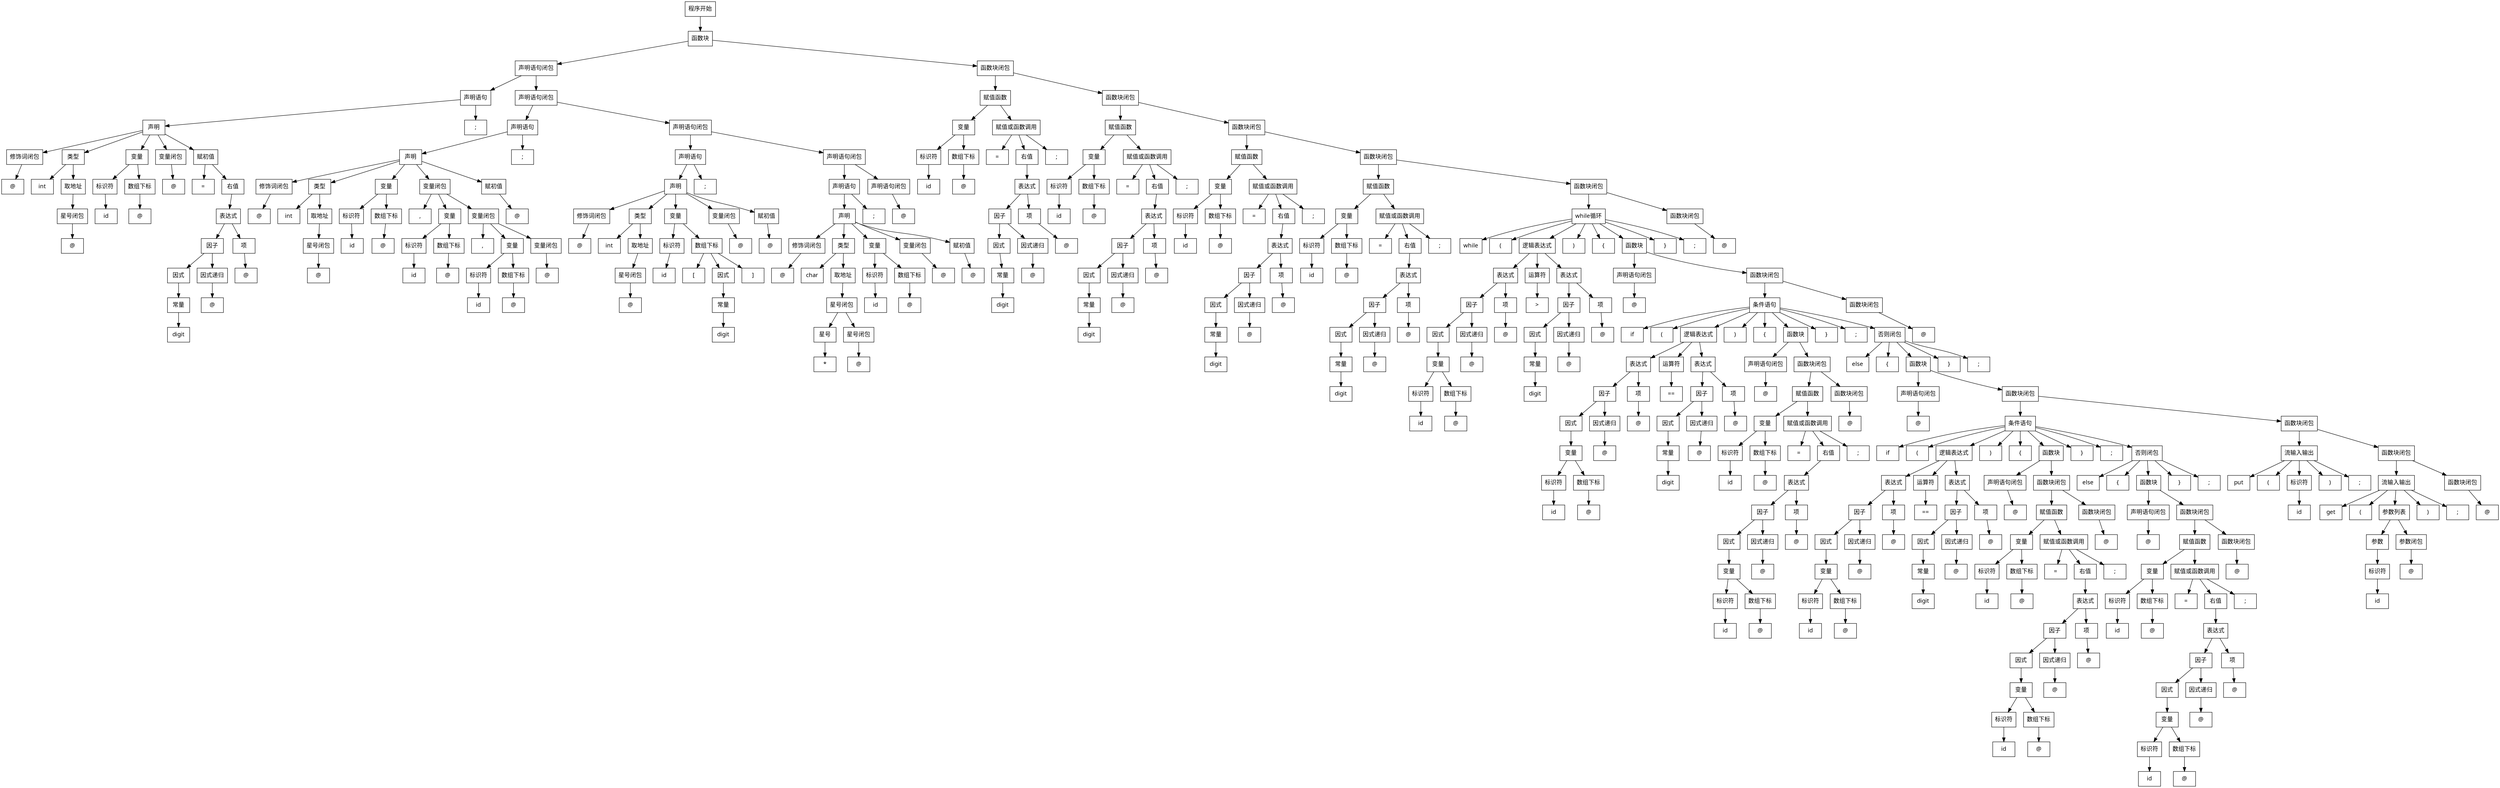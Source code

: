 digraph grammar_tree {
edge [fontname="SimHei"];
node [shape=box, fontname="SimHei"];    "0" [label="程序开始"];
    "1" [label="函数块"];
    "2" [label="声明语句闭包"];
    "3" [label="声明语句"];
    "4" [label="声明"];
    "5" [label="修饰词闭包"];
    "6" [label="@"];
    "7" [label="类型"];
    "8" [label="int"];
    "9" [label="取地址"];
    "10" [label="星号闭包"];
    "11" [label="@"];
    "12" [label="变量"];
    "13" [label="标识符"];
    "14" [label="id"];
    "15" [label="数组下标"];
    "16" [label="@"];
    "17" [label="变量闭包"];
    "18" [label="@"];
    "19" [label="赋初值"];
    "20" [label="="];
    "21" [label="右值"];
    "22" [label="表达式"];
    "23" [label="因子"];
    "24" [label="因式"];
    "25" [label="常量"];
    "26" [label="digit"];
    "27" [label="因式递归"];
    "28" [label="@"];
    "29" [label="项"];
    "30" [label="@"];
    "31" [label=";"];
    "32" [label="声明语句闭包"];
    "33" [label="声明语句"];
    "34" [label="声明"];
    "35" [label="修饰词闭包"];
    "36" [label="@"];
    "37" [label="类型"];
    "38" [label="int"];
    "39" [label="取地址"];
    "40" [label="星号闭包"];
    "41" [label="@"];
    "42" [label="变量"];
    "43" [label="标识符"];
    "44" [label="id"];
    "45" [label="数组下标"];
    "46" [label="@"];
    "47" [label="变量闭包"];
    "48" [label=","];
    "49" [label="变量"];
    "50" [label="标识符"];
    "51" [label="id"];
    "52" [label="数组下标"];
    "53" [label="@"];
    "54" [label="变量闭包"];
    "55" [label=","];
    "56" [label="变量"];
    "57" [label="标识符"];
    "58" [label="id"];
    "59" [label="数组下标"];
    "60" [label="@"];
    "61" [label="变量闭包"];
    "62" [label="@"];
    "63" [label="赋初值"];
    "64" [label="@"];
    "65" [label=";"];
    "66" [label="声明语句闭包"];
    "67" [label="声明语句"];
    "68" [label="声明"];
    "69" [label="修饰词闭包"];
    "70" [label="@"];
    "71" [label="类型"];
    "72" [label="int"];
    "73" [label="取地址"];
    "74" [label="星号闭包"];
    "75" [label="@"];
    "76" [label="变量"];
    "77" [label="标识符"];
    "78" [label="id"];
    "79" [label="数组下标"];
    "80" [label="["];
    "81" [label="因式"];
    "82" [label="常量"];
    "83" [label="digit"];
    "84" [label="]"];
    "85" [label="变量闭包"];
    "86" [label="@"];
    "87" [label="赋初值"];
    "88" [label="@"];
    "89" [label=";"];
    "90" [label="声明语句闭包"];
    "91" [label="声明语句"];
    "92" [label="声明"];
    "93" [label="修饰词闭包"];
    "94" [label="@"];
    "95" [label="类型"];
    "96" [label="char"];
    "97" [label="取地址"];
    "98" [label="星号闭包"];
    "99" [label="星号"];
    "100" [label="*"];
    "101" [label="星号闭包"];
    "102" [label="@"];
    "103" [label="变量"];
    "104" [label="标识符"];
    "105" [label="id"];
    "106" [label="数组下标"];
    "107" [label="@"];
    "108" [label="变量闭包"];
    "109" [label="@"];
    "110" [label="赋初值"];
    "111" [label="@"];
    "112" [label=";"];
    "113" [label="声明语句闭包"];
    "114" [label="@"];
    "115" [label="函数块闭包"];
    "116" [label="赋值函数"];
    "117" [label="变量"];
    "118" [label="标识符"];
    "119" [label="id"];
    "120" [label="数组下标"];
    "121" [label="@"];
    "122" [label="赋值或函数调用"];
    "123" [label="="];
    "124" [label="右值"];
    "125" [label="表达式"];
    "126" [label="因子"];
    "127" [label="因式"];
    "128" [label="常量"];
    "129" [label="digit"];
    "130" [label="因式递归"];
    "131" [label="@"];
    "132" [label="项"];
    "133" [label="@"];
    "134" [label=";"];
    "135" [label="函数块闭包"];
    "136" [label="赋值函数"];
    "137" [label="变量"];
    "138" [label="标识符"];
    "139" [label="id"];
    "140" [label="数组下标"];
    "141" [label="@"];
    "142" [label="赋值或函数调用"];
    "143" [label="="];
    "144" [label="右值"];
    "145" [label="表达式"];
    "146" [label="因子"];
    "147" [label="因式"];
    "148" [label="常量"];
    "149" [label="digit"];
    "150" [label="因式递归"];
    "151" [label="@"];
    "152" [label="项"];
    "153" [label="@"];
    "154" [label=";"];
    "155" [label="函数块闭包"];
    "156" [label="赋值函数"];
    "157" [label="变量"];
    "158" [label="标识符"];
    "159" [label="id"];
    "160" [label="数组下标"];
    "161" [label="@"];
    "162" [label="赋值或函数调用"];
    "163" [label="="];
    "164" [label="右值"];
    "165" [label="表达式"];
    "166" [label="因子"];
    "167" [label="因式"];
    "168" [label="常量"];
    "169" [label="digit"];
    "170" [label="因式递归"];
    "171" [label="@"];
    "172" [label="项"];
    "173" [label="@"];
    "174" [label=";"];
    "175" [label="函数块闭包"];
    "176" [label="赋值函数"];
    "177" [label="变量"];
    "178" [label="标识符"];
    "179" [label="id"];
    "180" [label="数组下标"];
    "181" [label="@"];
    "182" [label="赋值或函数调用"];
    "183" [label="="];
    "184" [label="右值"];
    "185" [label="表达式"];
    "186" [label="因子"];
    "187" [label="因式"];
    "188" [label="常量"];
    "189" [label="digit"];
    "190" [label="因式递归"];
    "191" [label="@"];
    "192" [label="项"];
    "193" [label="@"];
    "194" [label=";"];
    "195" [label="函数块闭包"];
    "196" [label="while循环"];
    "197" [label="while"];
    "198" [label="("];
    "199" [label="逻辑表达式"];
    "200" [label="表达式"];
    "201" [label="因子"];
    "202" [label="因式"];
    "203" [label="变量"];
    "204" [label="标识符"];
    "205" [label="id"];
    "206" [label="数组下标"];
    "207" [label="@"];
    "208" [label="因式递归"];
    "209" [label="@"];
    "210" [label="项"];
    "211" [label="@"];
    "212" [label="运算符"];
    "213" [label=">"];
    "214" [label="表达式"];
    "215" [label="因子"];
    "216" [label="因式"];
    "217" [label="常量"];
    "218" [label="digit"];
    "219" [label="因式递归"];
    "220" [label="@"];
    "221" [label="项"];
    "222" [label="@"];
    "223" [label=")"];
    "224" [label="{"];
    "225" [label="函数块"];
    "226" [label="声明语句闭包"];
    "227" [label="@"];
    "228" [label="函数块闭包"];
    "229" [label="条件语句"];
    "230" [label="if"];
    "231" [label="("];
    "232" [label="逻辑表达式"];
    "233" [label="表达式"];
    "234" [label="因子"];
    "235" [label="因式"];
    "236" [label="变量"];
    "237" [label="标识符"];
    "238" [label="id"];
    "239" [label="数组下标"];
    "240" [label="@"];
    "241" [label="因式递归"];
    "242" [label="@"];
    "243" [label="项"];
    "244" [label="@"];
    "245" [label="运算符"];
    "246" [label="=="];
    "247" [label="表达式"];
    "248" [label="因子"];
    "249" [label="因式"];
    "250" [label="常量"];
    "251" [label="digit"];
    "252" [label="因式递归"];
    "253" [label="@"];
    "254" [label="项"];
    "255" [label="@"];
    "256" [label=")"];
    "257" [label="{"];
    "258" [label="函数块"];
    "259" [label="声明语句闭包"];
    "260" [label="@"];
    "261" [label="函数块闭包"];
    "262" [label="赋值函数"];
    "263" [label="变量"];
    "264" [label="标识符"];
    "265" [label="id"];
    "266" [label="数组下标"];
    "267" [label="@"];
    "268" [label="赋值或函数调用"];
    "269" [label="="];
    "270" [label="右值"];
    "271" [label="表达式"];
    "272" [label="因子"];
    "273" [label="因式"];
    "274" [label="变量"];
    "275" [label="标识符"];
    "276" [label="id"];
    "277" [label="数组下标"];
    "278" [label="@"];
    "279" [label="因式递归"];
    "280" [label="@"];
    "281" [label="项"];
    "282" [label="@"];
    "283" [label=";"];
    "284" [label="函数块闭包"];
    "285" [label="@"];
    "286" [label="}"];
    "287" [label=";"];
    "288" [label="否则闭包"];
    "289" [label="else"];
    "290" [label="{"];
    "291" [label="函数块"];
    "292" [label="声明语句闭包"];
    "293" [label="@"];
    "294" [label="函数块闭包"];
    "295" [label="条件语句"];
    "296" [label="if"];
    "297" [label="("];
    "298" [label="逻辑表达式"];
    "299" [label="表达式"];
    "300" [label="因子"];
    "301" [label="因式"];
    "302" [label="变量"];
    "303" [label="标识符"];
    "304" [label="id"];
    "305" [label="数组下标"];
    "306" [label="@"];
    "307" [label="因式递归"];
    "308" [label="@"];
    "309" [label="项"];
    "310" [label="@"];
    "311" [label="运算符"];
    "312" [label="=="];
    "313" [label="表达式"];
    "314" [label="因子"];
    "315" [label="因式"];
    "316" [label="常量"];
    "317" [label="digit"];
    "318" [label="因式递归"];
    "319" [label="@"];
    "320" [label="项"];
    "321" [label="@"];
    "322" [label=")"];
    "323" [label="{"];
    "324" [label="函数块"];
    "325" [label="声明语句闭包"];
    "326" [label="@"];
    "327" [label="函数块闭包"];
    "328" [label="赋值函数"];
    "329" [label="变量"];
    "330" [label="标识符"];
    "331" [label="id"];
    "332" [label="数组下标"];
    "333" [label="@"];
    "334" [label="赋值或函数调用"];
    "335" [label="="];
    "336" [label="右值"];
    "337" [label="表达式"];
    "338" [label="因子"];
    "339" [label="因式"];
    "340" [label="变量"];
    "341" [label="标识符"];
    "342" [label="id"];
    "343" [label="数组下标"];
    "344" [label="@"];
    "345" [label="因式递归"];
    "346" [label="@"];
    "347" [label="项"];
    "348" [label="@"];
    "349" [label=";"];
    "350" [label="函数块闭包"];
    "351" [label="@"];
    "352" [label="}"];
    "353" [label=";"];
    "354" [label="否则闭包"];
    "355" [label="else"];
    "356" [label="{"];
    "357" [label="函数块"];
    "358" [label="声明语句闭包"];
    "359" [label="@"];
    "360" [label="函数块闭包"];
    "361" [label="赋值函数"];
    "362" [label="变量"];
    "363" [label="标识符"];
    "364" [label="id"];
    "365" [label="数组下标"];
    "366" [label="@"];
    "367" [label="赋值或函数调用"];
    "368" [label="="];
    "369" [label="右值"];
    "370" [label="表达式"];
    "371" [label="因子"];
    "372" [label="因式"];
    "373" [label="变量"];
    "374" [label="标识符"];
    "375" [label="id"];
    "376" [label="数组下标"];
    "377" [label="@"];
    "378" [label="因式递归"];
    "379" [label="@"];
    "380" [label="项"];
    "381" [label="@"];
    "382" [label=";"];
    "383" [label="函数块闭包"];
    "384" [label="@"];
    "385" [label="}"];
    "386" [label=";"];
    "387" [label="函数块闭包"];
    "388" [label="流输入输出"];
    "389" [label="put"];
    "390" [label="("];
    "391" [label="标识符"];
    "392" [label="id"];
    "393" [label=")"];
    "394" [label=";"];
    "395" [label="函数块闭包"];
    "396" [label="流输入输出"];
    "397" [label="get"];
    "398" [label="("];
    "399" [label="参数列表"];
    "400" [label="参数"];
    "401" [label="标识符"];
    "402" [label="id"];
    "403" [label="参数闭包"];
    "404" [label="@"];
    "405" [label=")"];
    "406" [label=";"];
    "407" [label="函数块闭包"];
    "408" [label="@"];
    "409" [label="}"];
    "410" [label=";"];
    "411" [label="函数块闭包"];
    "412" [label="@"];
    "413" [label="}"];
    "414" [label=";"];
    "415" [label="函数块闭包"];
    "416" [label="@"];
    "0" -> "1";
    "1" -> "2";
    "2" -> "3";
    "3" -> "4";
    "4" -> "5";
    "5" -> "6";
    "4" -> "7";
    "7" -> "8";
    "7" -> "9";
    "9" -> "10";
    "10" -> "11";
    "4" -> "12";
    "12" -> "13";
    "13" -> "14";
    "12" -> "15";
    "15" -> "16";
    "4" -> "17";
    "17" -> "18";
    "4" -> "19";
    "19" -> "20";
    "19" -> "21";
    "21" -> "22";
    "22" -> "23";
    "23" -> "24";
    "24" -> "25";
    "25" -> "26";
    "23" -> "27";
    "27" -> "28";
    "22" -> "29";
    "29" -> "30";
    "3" -> "31";
    "2" -> "32";
    "32" -> "33";
    "33" -> "34";
    "34" -> "35";
    "35" -> "36";
    "34" -> "37";
    "37" -> "38";
    "37" -> "39";
    "39" -> "40";
    "40" -> "41";
    "34" -> "42";
    "42" -> "43";
    "43" -> "44";
    "42" -> "45";
    "45" -> "46";
    "34" -> "47";
    "47" -> "48";
    "47" -> "49";
    "49" -> "50";
    "50" -> "51";
    "49" -> "52";
    "52" -> "53";
    "47" -> "54";
    "54" -> "55";
    "54" -> "56";
    "56" -> "57";
    "57" -> "58";
    "56" -> "59";
    "59" -> "60";
    "54" -> "61";
    "61" -> "62";
    "34" -> "63";
    "63" -> "64";
    "33" -> "65";
    "32" -> "66";
    "66" -> "67";
    "67" -> "68";
    "68" -> "69";
    "69" -> "70";
    "68" -> "71";
    "71" -> "72";
    "71" -> "73";
    "73" -> "74";
    "74" -> "75";
    "68" -> "76";
    "76" -> "77";
    "77" -> "78";
    "76" -> "79";
    "79" -> "80";
    "79" -> "81";
    "81" -> "82";
    "82" -> "83";
    "79" -> "84";
    "68" -> "85";
    "85" -> "86";
    "68" -> "87";
    "87" -> "88";
    "67" -> "89";
    "66" -> "90";
    "90" -> "91";
    "91" -> "92";
    "92" -> "93";
    "93" -> "94";
    "92" -> "95";
    "95" -> "96";
    "95" -> "97";
    "97" -> "98";
    "98" -> "99";
    "99" -> "100";
    "98" -> "101";
    "101" -> "102";
    "92" -> "103";
    "103" -> "104";
    "104" -> "105";
    "103" -> "106";
    "106" -> "107";
    "92" -> "108";
    "108" -> "109";
    "92" -> "110";
    "110" -> "111";
    "91" -> "112";
    "90" -> "113";
    "113" -> "114";
    "1" -> "115";
    "115" -> "116";
    "116" -> "117";
    "117" -> "118";
    "118" -> "119";
    "117" -> "120";
    "120" -> "121";
    "116" -> "122";
    "122" -> "123";
    "122" -> "124";
    "124" -> "125";
    "125" -> "126";
    "126" -> "127";
    "127" -> "128";
    "128" -> "129";
    "126" -> "130";
    "130" -> "131";
    "125" -> "132";
    "132" -> "133";
    "122" -> "134";
    "115" -> "135";
    "135" -> "136";
    "136" -> "137";
    "137" -> "138";
    "138" -> "139";
    "137" -> "140";
    "140" -> "141";
    "136" -> "142";
    "142" -> "143";
    "142" -> "144";
    "144" -> "145";
    "145" -> "146";
    "146" -> "147";
    "147" -> "148";
    "148" -> "149";
    "146" -> "150";
    "150" -> "151";
    "145" -> "152";
    "152" -> "153";
    "142" -> "154";
    "135" -> "155";
    "155" -> "156";
    "156" -> "157";
    "157" -> "158";
    "158" -> "159";
    "157" -> "160";
    "160" -> "161";
    "156" -> "162";
    "162" -> "163";
    "162" -> "164";
    "164" -> "165";
    "165" -> "166";
    "166" -> "167";
    "167" -> "168";
    "168" -> "169";
    "166" -> "170";
    "170" -> "171";
    "165" -> "172";
    "172" -> "173";
    "162" -> "174";
    "155" -> "175";
    "175" -> "176";
    "176" -> "177";
    "177" -> "178";
    "178" -> "179";
    "177" -> "180";
    "180" -> "181";
    "176" -> "182";
    "182" -> "183";
    "182" -> "184";
    "184" -> "185";
    "185" -> "186";
    "186" -> "187";
    "187" -> "188";
    "188" -> "189";
    "186" -> "190";
    "190" -> "191";
    "185" -> "192";
    "192" -> "193";
    "182" -> "194";
    "175" -> "195";
    "195" -> "196";
    "196" -> "197";
    "196" -> "198";
    "196" -> "199";
    "199" -> "200";
    "200" -> "201";
    "201" -> "202";
    "202" -> "203";
    "203" -> "204";
    "204" -> "205";
    "203" -> "206";
    "206" -> "207";
    "201" -> "208";
    "208" -> "209";
    "200" -> "210";
    "210" -> "211";
    "199" -> "212";
    "212" -> "213";
    "199" -> "214";
    "214" -> "215";
    "215" -> "216";
    "216" -> "217";
    "217" -> "218";
    "215" -> "219";
    "219" -> "220";
    "214" -> "221";
    "221" -> "222";
    "196" -> "223";
    "196" -> "224";
    "196" -> "225";
    "225" -> "226";
    "226" -> "227";
    "225" -> "228";
    "228" -> "229";
    "229" -> "230";
    "229" -> "231";
    "229" -> "232";
    "232" -> "233";
    "233" -> "234";
    "234" -> "235";
    "235" -> "236";
    "236" -> "237";
    "237" -> "238";
    "236" -> "239";
    "239" -> "240";
    "234" -> "241";
    "241" -> "242";
    "233" -> "243";
    "243" -> "244";
    "232" -> "245";
    "245" -> "246";
    "232" -> "247";
    "247" -> "248";
    "248" -> "249";
    "249" -> "250";
    "250" -> "251";
    "248" -> "252";
    "252" -> "253";
    "247" -> "254";
    "254" -> "255";
    "229" -> "256";
    "229" -> "257";
    "229" -> "258";
    "258" -> "259";
    "259" -> "260";
    "258" -> "261";
    "261" -> "262";
    "262" -> "263";
    "263" -> "264";
    "264" -> "265";
    "263" -> "266";
    "266" -> "267";
    "262" -> "268";
    "268" -> "269";
    "268" -> "270";
    "270" -> "271";
    "271" -> "272";
    "272" -> "273";
    "273" -> "274";
    "274" -> "275";
    "275" -> "276";
    "274" -> "277";
    "277" -> "278";
    "272" -> "279";
    "279" -> "280";
    "271" -> "281";
    "281" -> "282";
    "268" -> "283";
    "261" -> "284";
    "284" -> "285";
    "229" -> "286";
    "229" -> "287";
    "229" -> "288";
    "288" -> "289";
    "288" -> "290";
    "288" -> "291";
    "291" -> "292";
    "292" -> "293";
    "291" -> "294";
    "294" -> "295";
    "295" -> "296";
    "295" -> "297";
    "295" -> "298";
    "298" -> "299";
    "299" -> "300";
    "300" -> "301";
    "301" -> "302";
    "302" -> "303";
    "303" -> "304";
    "302" -> "305";
    "305" -> "306";
    "300" -> "307";
    "307" -> "308";
    "299" -> "309";
    "309" -> "310";
    "298" -> "311";
    "311" -> "312";
    "298" -> "313";
    "313" -> "314";
    "314" -> "315";
    "315" -> "316";
    "316" -> "317";
    "314" -> "318";
    "318" -> "319";
    "313" -> "320";
    "320" -> "321";
    "295" -> "322";
    "295" -> "323";
    "295" -> "324";
    "324" -> "325";
    "325" -> "326";
    "324" -> "327";
    "327" -> "328";
    "328" -> "329";
    "329" -> "330";
    "330" -> "331";
    "329" -> "332";
    "332" -> "333";
    "328" -> "334";
    "334" -> "335";
    "334" -> "336";
    "336" -> "337";
    "337" -> "338";
    "338" -> "339";
    "339" -> "340";
    "340" -> "341";
    "341" -> "342";
    "340" -> "343";
    "343" -> "344";
    "338" -> "345";
    "345" -> "346";
    "337" -> "347";
    "347" -> "348";
    "334" -> "349";
    "327" -> "350";
    "350" -> "351";
    "295" -> "352";
    "295" -> "353";
    "295" -> "354";
    "354" -> "355";
    "354" -> "356";
    "354" -> "357";
    "357" -> "358";
    "358" -> "359";
    "357" -> "360";
    "360" -> "361";
    "361" -> "362";
    "362" -> "363";
    "363" -> "364";
    "362" -> "365";
    "365" -> "366";
    "361" -> "367";
    "367" -> "368";
    "367" -> "369";
    "369" -> "370";
    "370" -> "371";
    "371" -> "372";
    "372" -> "373";
    "373" -> "374";
    "374" -> "375";
    "373" -> "376";
    "376" -> "377";
    "371" -> "378";
    "378" -> "379";
    "370" -> "380";
    "380" -> "381";
    "367" -> "382";
    "360" -> "383";
    "383" -> "384";
    "354" -> "385";
    "354" -> "386";
    "294" -> "387";
    "387" -> "388";
    "388" -> "389";
    "388" -> "390";
    "388" -> "391";
    "391" -> "392";
    "388" -> "393";
    "388" -> "394";
    "387" -> "395";
    "395" -> "396";
    "396" -> "397";
    "396" -> "398";
    "396" -> "399";
    "399" -> "400";
    "400" -> "401";
    "401" -> "402";
    "399" -> "403";
    "403" -> "404";
    "396" -> "405";
    "396" -> "406";
    "395" -> "407";
    "407" -> "408";
    "288" -> "409";
    "288" -> "410";
    "228" -> "411";
    "411" -> "412";
    "196" -> "413";
    "196" -> "414";
    "195" -> "415";
    "415" -> "416";
}